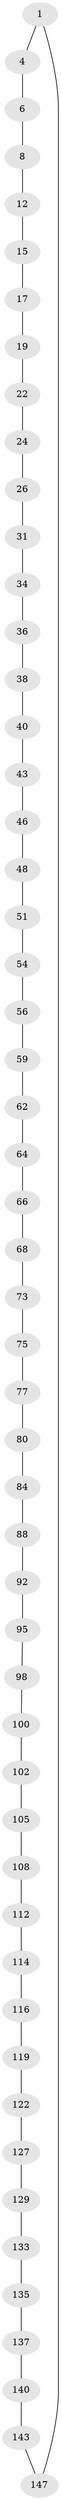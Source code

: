 // original degree distribution, {2: 1.0}
// Generated by graph-tools (version 1.1) at 2025/20/03/04/25 18:20:06]
// undirected, 53 vertices, 53 edges
graph export_dot {
graph [start="1"]
  node [color=gray90,style=filled];
  1 [super="+2"];
  4 [super="+5"];
  6 [super="+7"];
  8 [super="+9"];
  12 [super="+13"];
  15 [super="+16"];
  17 [super="+18"];
  19 [super="+20"];
  22 [super="+23"];
  24 [super="+25"];
  26 [super="+27"];
  31 [super="+32"];
  34 [super="+35"];
  36 [super="+37"];
  38 [super="+39"];
  40 [super="+41"];
  43 [super="+44"];
  46 [super="+47"];
  48 [super="+49"];
  51 [super="+52"];
  54 [super="+55"];
  56 [super="+57"];
  59 [super="+60"];
  62 [super="+63"];
  64 [super="+65"];
  66 [super="+67"];
  68 [super="+69"];
  73 [super="+74"];
  75 [super="+76"];
  77 [super="+78"];
  80 [super="+81"];
  84 [super="+85"];
  88 [super="+89"];
  92 [super="+93"];
  95 [super="+96"];
  98 [super="+99"];
  100 [super="+101"];
  102 [super="+103"];
  105 [super="+106"];
  108 [super="+109"];
  112 [super="+113"];
  114 [super="+115"];
  116 [super="+117"];
  119 [super="+120"];
  122 [super="+123"];
  127 [super="+128"];
  129 [super="+130"];
  133 [super="+134"];
  135 [super="+136"];
  137 [super="+138"];
  140 [super="+141"];
  143 [super="+144"];
  147 [super="+148"];
  1 -- 147;
  1 -- 4;
  4 -- 6;
  6 -- 8;
  8 -- 12;
  12 -- 15;
  15 -- 17;
  17 -- 19;
  19 -- 22;
  22 -- 24;
  24 -- 26;
  26 -- 31;
  31 -- 34;
  34 -- 36;
  36 -- 38;
  38 -- 40;
  40 -- 43;
  43 -- 46;
  46 -- 48;
  48 -- 51;
  51 -- 54;
  54 -- 56;
  56 -- 59;
  59 -- 62;
  62 -- 64;
  64 -- 66;
  66 -- 68;
  68 -- 73;
  73 -- 75;
  75 -- 77;
  77 -- 80;
  80 -- 84;
  84 -- 88;
  88 -- 92;
  92 -- 95;
  95 -- 98;
  98 -- 100;
  100 -- 102;
  102 -- 105;
  105 -- 108;
  108 -- 112;
  112 -- 114;
  114 -- 116;
  116 -- 119;
  119 -- 122;
  122 -- 127;
  127 -- 129;
  129 -- 133;
  133 -- 135;
  135 -- 137;
  137 -- 140;
  140 -- 143;
  143 -- 147;
}
